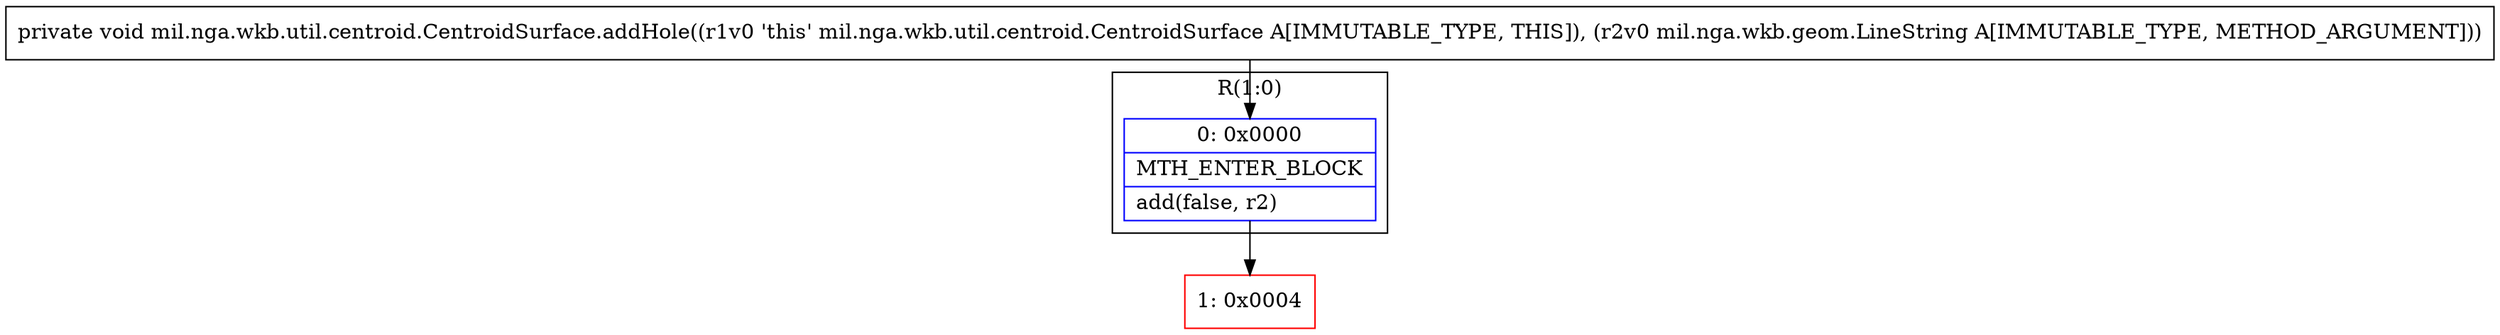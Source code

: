 digraph "CFG formil.nga.wkb.util.centroid.CentroidSurface.addHole(Lmil\/nga\/wkb\/geom\/LineString;)V" {
subgraph cluster_Region_1574202889 {
label = "R(1:0)";
node [shape=record,color=blue];
Node_0 [shape=record,label="{0\:\ 0x0000|MTH_ENTER_BLOCK\l|add(false, r2)\l}"];
}
Node_1 [shape=record,color=red,label="{1\:\ 0x0004}"];
MethodNode[shape=record,label="{private void mil.nga.wkb.util.centroid.CentroidSurface.addHole((r1v0 'this' mil.nga.wkb.util.centroid.CentroidSurface A[IMMUTABLE_TYPE, THIS]), (r2v0 mil.nga.wkb.geom.LineString A[IMMUTABLE_TYPE, METHOD_ARGUMENT])) }"];
MethodNode -> Node_0;
Node_0 -> Node_1;
}

